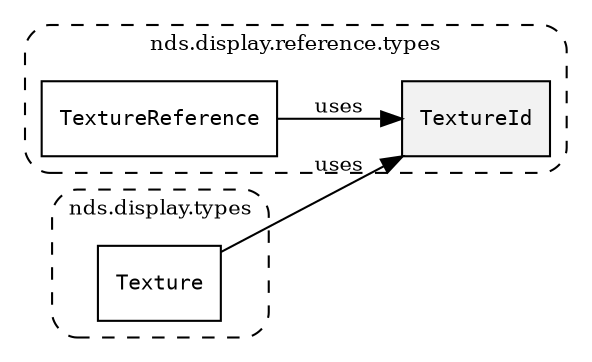 /**
 * This dot file creates symbol collaboration diagram for TextureId.
 */
digraph ZSERIO
{
    node [shape=box, fontsize=10];
    rankdir="LR";
    fontsize=10;
    tooltip="TextureId collaboration diagram";

    subgraph "cluster_nds.display.reference.types"
    {
        style="dashed, rounded";
        label="nds.display.reference.types";
        tooltip="Package nds.display.reference.types";
        href="../../../content/packages/nds.display.reference.types.html#Package-nds-display-reference-types";
        target="_parent";

        "TextureId" [style="filled", fillcolor="#0000000D", target="_parent", label=<<font face="monospace"><table align="center" border="0" cellspacing="0" cellpadding="0"><tr><td href="../../../content/packages/nds.display.reference.types.html#Subtype-TextureId" title="Subtype defined in nds.display.reference.types">TextureId</td></tr></table></font>>];
        "TextureReference" [target="_parent", label=<<font face="monospace"><table align="center" border="0" cellspacing="0" cellpadding="0"><tr><td href="../../../content/packages/nds.display.reference.types.html#Structure-TextureReference" title="Structure defined in nds.display.reference.types">TextureReference</td></tr></table></font>>];
    }

    subgraph "cluster_nds.display.types"
    {
        style="dashed, rounded";
        label="nds.display.types";
        tooltip="Package nds.display.types";
        href="../../../content/packages/nds.display.types.html#Package-nds-display-types";
        target="_parent";

        "Texture" [target="_parent", label=<<font face="monospace"><table align="center" border="0" cellspacing="0" cellpadding="0"><tr><td href="../../../content/packages/nds.display.types.html#Structure-Texture" title="Structure defined in nds.display.types">Texture</td></tr></table></font>>];
    }

    "TextureReference" -> "TextureId" [label="uses", fontsize=10];
    "Texture" -> "TextureId" [label="uses", fontsize=10];
}
